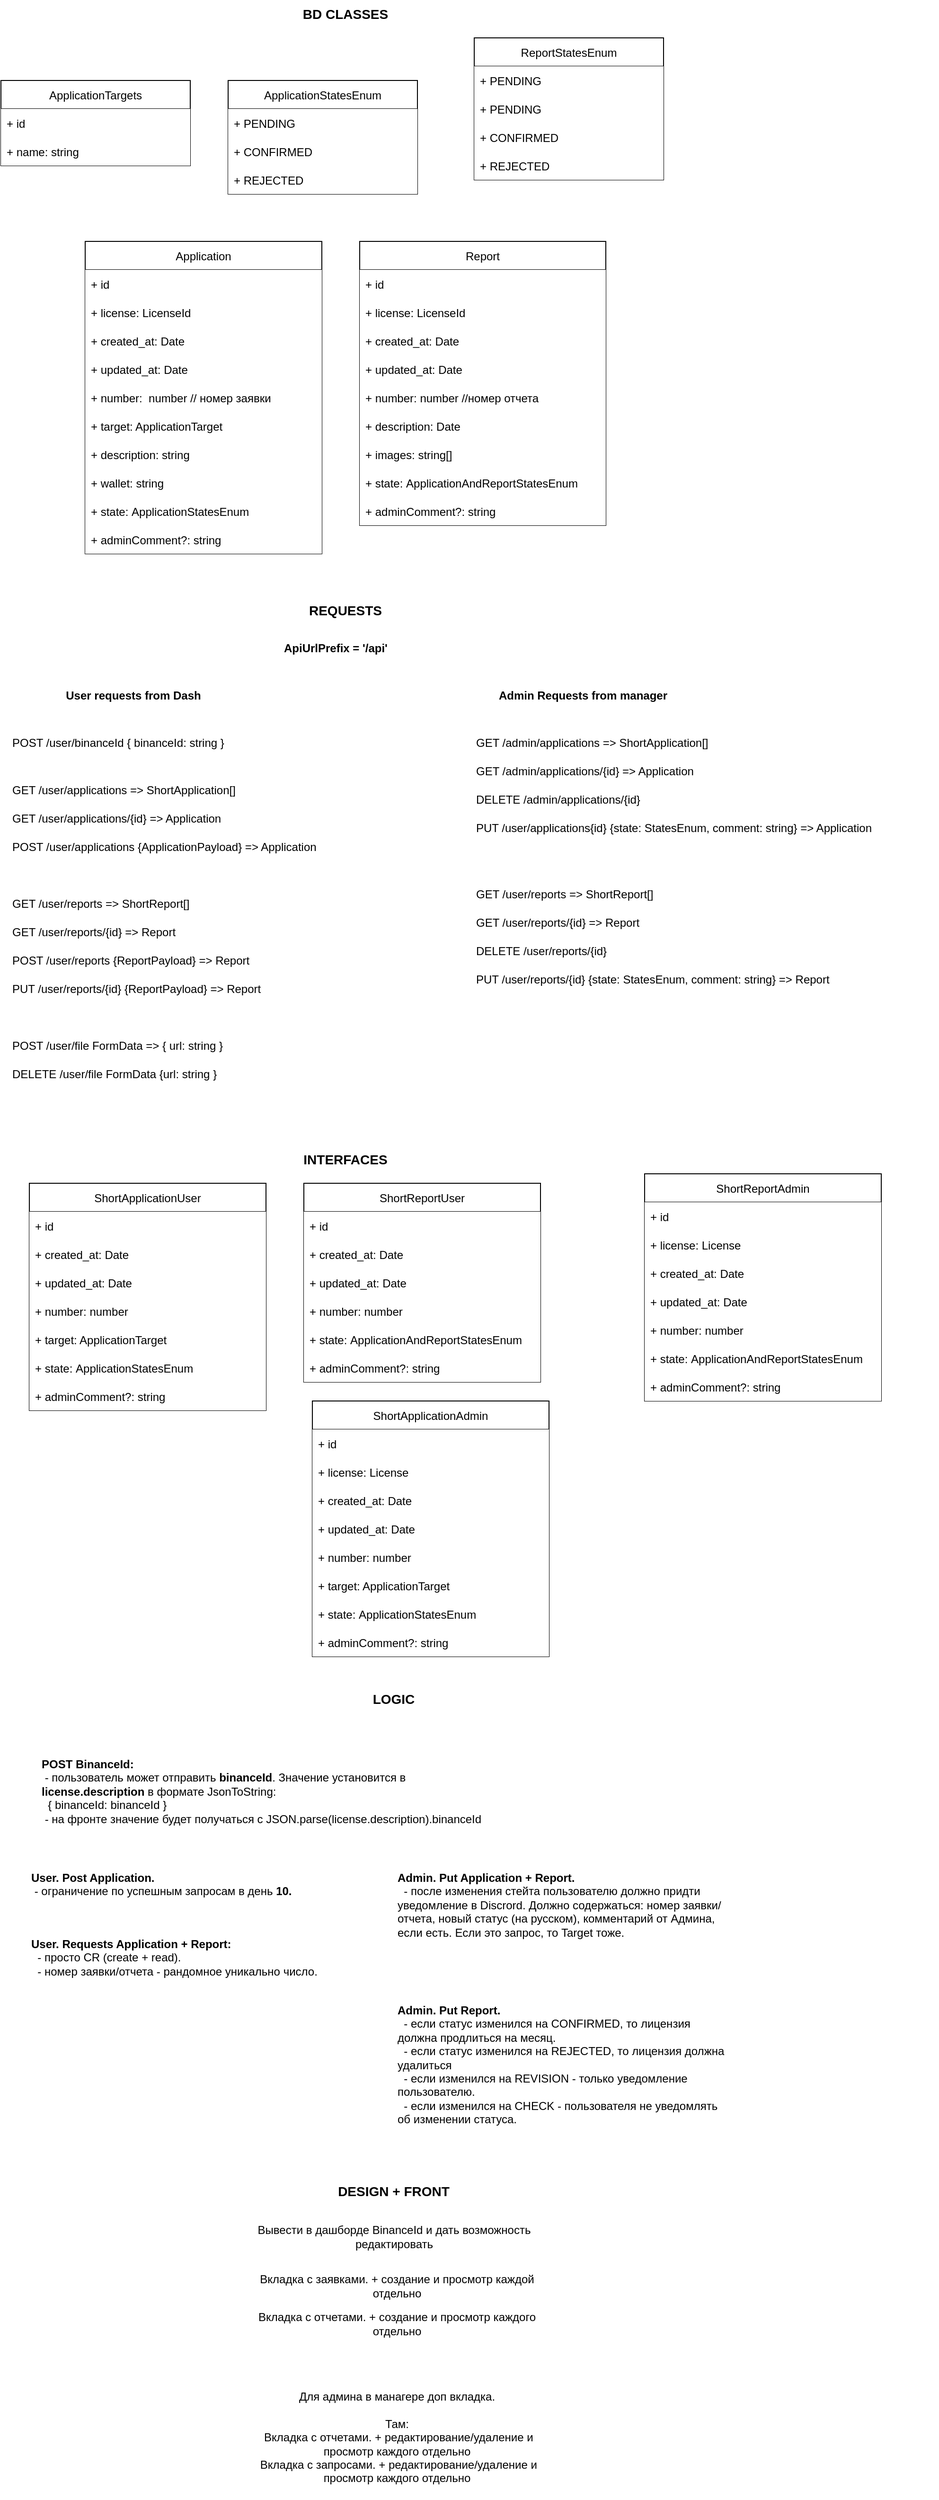 <mxfile version="21.6.9" type="device">
  <diagram name="Страница — 1" id="gZoW1q4wPC_Zm2y75siH">
    <mxGraphModel dx="2100" dy="1084" grid="1" gridSize="10" guides="1" tooltips="1" connect="1" arrows="1" fold="1" page="1" pageScale="1" pageWidth="827" pageHeight="1169" math="0" shadow="0">
      <root>
        <mxCell id="0" />
        <mxCell id="1" parent="0" />
        <mxCell id="9S-NBadtomxUDHc-x5ar-1" value="Application" style="swimlane;fontStyle=0;childLayout=stackLayout;horizontal=1;startSize=30;horizontalStack=0;resizeParent=1;resizeParentMax=0;resizeLast=0;collapsible=1;marginBottom=0;" parent="1" vertex="1">
          <mxGeometry x="139" y="285" width="250" height="330" as="geometry">
            <mxRectangle x="590" y="750" width="70" height="30" as="alternateBounds" />
          </mxGeometry>
        </mxCell>
        <mxCell id="9RPVtVGObRyJ0dVKUxy2-21" value="+ id" style="text;align=left;verticalAlign=middle;spacingLeft=4;spacingRight=4;overflow=hidden;points=[[0,0.5],[1,0.5]];portConstraint=eastwest;rotatable=0;fillColor=default;" parent="9S-NBadtomxUDHc-x5ar-1" vertex="1">
          <mxGeometry y="30" width="250" height="30" as="geometry" />
        </mxCell>
        <mxCell id="9RPVtVGObRyJ0dVKUxy2-13" value="+ license: LicenseId" style="text;align=left;verticalAlign=middle;spacingLeft=4;spacingRight=4;overflow=hidden;points=[[0,0.5],[1,0.5]];portConstraint=eastwest;rotatable=0;fillColor=default;" parent="9S-NBadtomxUDHc-x5ar-1" vertex="1">
          <mxGeometry y="60" width="250" height="30" as="geometry" />
        </mxCell>
        <mxCell id="9RPVtVGObRyJ0dVKUxy2-14" value="+ created_at: Date" style="text;align=left;verticalAlign=middle;spacingLeft=4;spacingRight=4;overflow=hidden;points=[[0,0.5],[1,0.5]];portConstraint=eastwest;rotatable=0;fillColor=default;" parent="9S-NBadtomxUDHc-x5ar-1" vertex="1">
          <mxGeometry y="90" width="250" height="30" as="geometry" />
        </mxCell>
        <mxCell id="9S-NBadtomxUDHc-x5ar-2" value="+ updated_at: Date" style="text;align=left;verticalAlign=middle;spacingLeft=4;spacingRight=4;overflow=hidden;points=[[0,0.5],[1,0.5]];portConstraint=eastwest;rotatable=0;fillColor=default;" parent="9S-NBadtomxUDHc-x5ar-1" vertex="1">
          <mxGeometry y="120" width="250" height="30" as="geometry" />
        </mxCell>
        <mxCell id="9RPVtVGObRyJ0dVKUxy2-87" value="+ number:  number // номер заявки" style="text;strokeColor=none;fillColor=default;align=left;verticalAlign=middle;spacingLeft=4;spacingRight=4;overflow=hidden;points=[[0,0.5],[1,0.5]];portConstraint=eastwest;rotatable=0;" parent="9S-NBadtomxUDHc-x5ar-1" vertex="1">
          <mxGeometry y="150" width="250" height="30" as="geometry" />
        </mxCell>
        <mxCell id="9S-NBadtomxUDHc-x5ar-3" value="+ target: ApplicationTarget" style="text;strokeColor=none;fillColor=default;align=left;verticalAlign=middle;spacingLeft=4;spacingRight=4;overflow=hidden;points=[[0,0.5],[1,0.5]];portConstraint=eastwest;rotatable=0;" parent="9S-NBadtomxUDHc-x5ar-1" vertex="1">
          <mxGeometry y="180" width="250" height="30" as="geometry" />
        </mxCell>
        <mxCell id="9RPVtVGObRyJ0dVKUxy2-15" value="+ description: string" style="text;strokeColor=none;fillColor=default;align=left;verticalAlign=middle;spacingLeft=4;spacingRight=4;overflow=hidden;points=[[0,0.5],[1,0.5]];portConstraint=eastwest;rotatable=0;" parent="9S-NBadtomxUDHc-x5ar-1" vertex="1">
          <mxGeometry y="210" width="250" height="30" as="geometry" />
        </mxCell>
        <mxCell id="9RPVtVGObRyJ0dVKUxy2-5" value="+ wallet: string" style="text;strokeColor=none;fillColor=default;align=left;verticalAlign=middle;spacingLeft=4;spacingRight=4;overflow=hidden;points=[[0,0.5],[1,0.5]];portConstraint=eastwest;rotatable=0;" parent="9S-NBadtomxUDHc-x5ar-1" vertex="1">
          <mxGeometry y="240" width="250" height="30" as="geometry" />
        </mxCell>
        <mxCell id="9RPVtVGObRyJ0dVKUxy2-6" value="+ state: ApplicationStatesEnum" style="text;strokeColor=none;fillColor=default;align=left;verticalAlign=middle;spacingLeft=4;spacingRight=4;overflow=hidden;points=[[0,0.5],[1,0.5]];portConstraint=eastwest;rotatable=0;" parent="9S-NBadtomxUDHc-x5ar-1" vertex="1">
          <mxGeometry y="270" width="250" height="30" as="geometry" />
        </mxCell>
        <mxCell id="9RPVtVGObRyJ0dVKUxy2-11" value="+ adminComment?: string" style="text;strokeColor=none;fillColor=default;align=left;verticalAlign=middle;spacingLeft=4;spacingRight=4;overflow=hidden;points=[[0,0.5],[1,0.5]];portConstraint=eastwest;rotatable=0;" parent="9S-NBadtomxUDHc-x5ar-1" vertex="1">
          <mxGeometry y="300" width="250" height="30" as="geometry" />
        </mxCell>
        <mxCell id="9S-NBadtomxUDHc-x5ar-4" value="Report" style="swimlane;fontStyle=0;childLayout=stackLayout;horizontal=1;startSize=30;horizontalStack=0;resizeParent=1;resizeParentMax=0;resizeLast=0;collapsible=1;marginBottom=0;" parent="1" vertex="1">
          <mxGeometry x="429" y="285" width="260" height="300" as="geometry">
            <mxRectangle x="590" y="750" width="70" height="30" as="alternateBounds" />
          </mxGeometry>
        </mxCell>
        <mxCell id="9S-NBadtomxUDHc-x5ar-5" value="+ id" style="text;align=left;verticalAlign=middle;spacingLeft=4;spacingRight=4;overflow=hidden;points=[[0,0.5],[1,0.5]];portConstraint=eastwest;rotatable=0;fillColor=default;" parent="9S-NBadtomxUDHc-x5ar-4" vertex="1">
          <mxGeometry y="30" width="260" height="30" as="geometry" />
        </mxCell>
        <mxCell id="9RPVtVGObRyJ0dVKUxy2-20" value="+ license: LicenseId" style="text;align=left;verticalAlign=middle;spacingLeft=4;spacingRight=4;overflow=hidden;points=[[0,0.5],[1,0.5]];portConstraint=eastwest;rotatable=0;fillColor=default;" parent="9S-NBadtomxUDHc-x5ar-4" vertex="1">
          <mxGeometry y="60" width="260" height="30" as="geometry" />
        </mxCell>
        <mxCell id="9S-NBadtomxUDHc-x5ar-6" value="+ created_at: Date" style="text;strokeColor=none;fillColor=default;align=left;verticalAlign=middle;spacingLeft=4;spacingRight=4;overflow=hidden;points=[[0,0.5],[1,0.5]];portConstraint=eastwest;rotatable=0;" parent="9S-NBadtomxUDHc-x5ar-4" vertex="1">
          <mxGeometry y="90" width="260" height="30" as="geometry" />
        </mxCell>
        <mxCell id="9RPVtVGObRyJ0dVKUxy2-16" value="+ updated_at: Date" style="text;strokeColor=none;fillColor=default;align=left;verticalAlign=middle;spacingLeft=4;spacingRight=4;overflow=hidden;points=[[0,0.5],[1,0.5]];portConstraint=eastwest;rotatable=0;" parent="9S-NBadtomxUDHc-x5ar-4" vertex="1">
          <mxGeometry y="120" width="260" height="30" as="geometry" />
        </mxCell>
        <mxCell id="9RPVtVGObRyJ0dVKUxy2-88" value="+ number: number //номер отчета" style="text;strokeColor=none;fillColor=default;align=left;verticalAlign=middle;spacingLeft=4;spacingRight=4;overflow=hidden;points=[[0,0.5],[1,0.5]];portConstraint=eastwest;rotatable=0;" parent="9S-NBadtomxUDHc-x5ar-4" vertex="1">
          <mxGeometry y="150" width="260" height="30" as="geometry" />
        </mxCell>
        <mxCell id="9RPVtVGObRyJ0dVKUxy2-17" value="+ description: Date" style="text;strokeColor=none;fillColor=default;align=left;verticalAlign=middle;spacingLeft=4;spacingRight=4;overflow=hidden;points=[[0,0.5],[1,0.5]];portConstraint=eastwest;rotatable=0;" parent="9S-NBadtomxUDHc-x5ar-4" vertex="1">
          <mxGeometry y="180" width="260" height="30" as="geometry" />
        </mxCell>
        <mxCell id="9RPVtVGObRyJ0dVKUxy2-18" value="+ images: string[]" style="text;strokeColor=none;fillColor=default;align=left;verticalAlign=middle;spacingLeft=4;spacingRight=4;overflow=hidden;points=[[0,0.5],[1,0.5]];portConstraint=eastwest;rotatable=0;" parent="9S-NBadtomxUDHc-x5ar-4" vertex="1">
          <mxGeometry y="210" width="260" height="30" as="geometry" />
        </mxCell>
        <mxCell id="9RPVtVGObRyJ0dVKUxy2-19" value="+ state: ApplicationAndReportStatesEnum" style="text;strokeColor=none;fillColor=default;align=left;verticalAlign=middle;spacingLeft=4;spacingRight=4;overflow=hidden;points=[[0,0.5],[1,0.5]];portConstraint=eastwest;rotatable=0;" parent="9S-NBadtomxUDHc-x5ar-4" vertex="1">
          <mxGeometry y="240" width="260" height="30" as="geometry" />
        </mxCell>
        <mxCell id="9RPVtVGObRyJ0dVKUxy2-23" value="+ adminComment?: string" style="text;strokeColor=none;fillColor=default;align=left;verticalAlign=middle;spacingLeft=4;spacingRight=4;overflow=hidden;points=[[0,0.5],[1,0.5]];portConstraint=eastwest;rotatable=0;" parent="9S-NBadtomxUDHc-x5ar-4" vertex="1">
          <mxGeometry y="270" width="260" height="30" as="geometry" />
        </mxCell>
        <mxCell id="9RPVtVGObRyJ0dVKUxy2-1" value="BD CLASSES" style="text;html=1;strokeColor=none;fillColor=none;align=center;verticalAlign=middle;whiteSpace=wrap;rounded=0;fontStyle=1;fontSize=14;" parent="1" vertex="1">
          <mxGeometry x="361" y="30" width="106" height="30" as="geometry" />
        </mxCell>
        <mxCell id="9RPVtVGObRyJ0dVKUxy2-2" value="ApplicationTargets" style="swimlane;fontStyle=0;childLayout=stackLayout;horizontal=1;startSize=30;horizontalStack=0;resizeParent=1;resizeParentMax=0;resizeLast=0;collapsible=1;marginBottom=0;" parent="1" vertex="1">
          <mxGeometry x="50" y="115" width="200" height="90" as="geometry">
            <mxRectangle x="590" y="750" width="70" height="30" as="alternateBounds" />
          </mxGeometry>
        </mxCell>
        <mxCell id="9RPVtVGObRyJ0dVKUxy2-22" value="+ id" style="text;align=left;verticalAlign=middle;spacingLeft=4;spacingRight=4;overflow=hidden;points=[[0,0.5],[1,0.5]];portConstraint=eastwest;rotatable=0;fillColor=default;" parent="9RPVtVGObRyJ0dVKUxy2-2" vertex="1">
          <mxGeometry y="30" width="200" height="30" as="geometry" />
        </mxCell>
        <mxCell id="9RPVtVGObRyJ0dVKUxy2-3" value="+ name: string" style="text;align=left;verticalAlign=middle;spacingLeft=4;spacingRight=4;overflow=hidden;points=[[0,0.5],[1,0.5]];portConstraint=eastwest;rotatable=0;fillColor=default;" parent="9RPVtVGObRyJ0dVKUxy2-2" vertex="1">
          <mxGeometry y="60" width="200" height="30" as="geometry" />
        </mxCell>
        <mxCell id="9RPVtVGObRyJ0dVKUxy2-7" value="ApplicationStatesEnum" style="swimlane;fontStyle=0;childLayout=stackLayout;horizontal=1;startSize=30;horizontalStack=0;resizeParent=1;resizeParentMax=0;resizeLast=0;collapsible=1;marginBottom=0;" parent="1" vertex="1">
          <mxGeometry x="290" y="115" width="200" height="120" as="geometry">
            <mxRectangle x="590" y="750" width="70" height="30" as="alternateBounds" />
          </mxGeometry>
        </mxCell>
        <mxCell id="9RPVtVGObRyJ0dVKUxy2-8" value="+ PENDING" style="text;align=left;verticalAlign=middle;spacingLeft=4;spacingRight=4;overflow=hidden;points=[[0,0.5],[1,0.5]];portConstraint=eastwest;rotatable=0;fillColor=default;" parent="9RPVtVGObRyJ0dVKUxy2-7" vertex="1">
          <mxGeometry y="30" width="200" height="30" as="geometry" />
        </mxCell>
        <mxCell id="9RPVtVGObRyJ0dVKUxy2-9" value="+ CONFIRMED" style="text;align=left;verticalAlign=middle;spacingLeft=4;spacingRight=4;overflow=hidden;points=[[0,0.5],[1,0.5]];portConstraint=eastwest;rotatable=0;fillColor=default;" parent="9RPVtVGObRyJ0dVKUxy2-7" vertex="1">
          <mxGeometry y="60" width="200" height="30" as="geometry" />
        </mxCell>
        <mxCell id="9RPVtVGObRyJ0dVKUxy2-10" value="+ REJECTED" style="text;align=left;verticalAlign=middle;spacingLeft=4;spacingRight=4;overflow=hidden;points=[[0,0.5],[1,0.5]];portConstraint=eastwest;rotatable=0;fillColor=default;" parent="9RPVtVGObRyJ0dVKUxy2-7" vertex="1">
          <mxGeometry y="90" width="200" height="30" as="geometry" />
        </mxCell>
        <mxCell id="9RPVtVGObRyJ0dVKUxy2-24" value="REQUESTS" style="text;html=1;strokeColor=none;fillColor=none;align=center;verticalAlign=middle;whiteSpace=wrap;rounded=0;fontStyle=1;fontSize=14;" parent="1" vertex="1">
          <mxGeometry x="361" y="660" width="106" height="30" as="geometry" />
        </mxCell>
        <mxCell id="9RPVtVGObRyJ0dVKUxy2-25" value="User requests from Dash" style="text;html=1;strokeColor=none;fillColor=none;align=center;verticalAlign=middle;whiteSpace=wrap;rounded=0;fontStyle=1" parent="1" vertex="1">
          <mxGeometry x="100" y="750" width="180" height="30" as="geometry" />
        </mxCell>
        <mxCell id="9RPVtVGObRyJ0dVKUxy2-26" value="Admin Requests from manager" style="text;html=1;strokeColor=none;fillColor=none;align=center;verticalAlign=middle;whiteSpace=wrap;rounded=0;fontStyle=1" parent="1" vertex="1">
          <mxGeometry x="570" y="750" width="190" height="30" as="geometry" />
        </mxCell>
        <mxCell id="9RPVtVGObRyJ0dVKUxy2-27" value="POST /user/binanceId { binanceId: string }" style="text;html=1;strokeColor=none;fillColor=none;align=left;verticalAlign=middle;whiteSpace=wrap;rounded=0;" parent="1" vertex="1">
          <mxGeometry x="60" y="800" width="290" height="30" as="geometry" />
        </mxCell>
        <mxCell id="9RPVtVGObRyJ0dVKUxy2-28" value="&lt;b&gt;ApiUrlPrefix = &#39;/api&#39;&lt;/b&gt;" style="text;html=1;strokeColor=none;fillColor=none;align=left;verticalAlign=middle;whiteSpace=wrap;rounded=0;" parent="1" vertex="1">
          <mxGeometry x="347" y="700" width="120" height="30" as="geometry" />
        </mxCell>
        <mxCell id="9RPVtVGObRyJ0dVKUxy2-30" value="GET /user/applications =&amp;gt; ShortApplication[]" style="text;html=1;strokeColor=none;fillColor=none;align=left;verticalAlign=middle;whiteSpace=wrap;rounded=0;" parent="1" vertex="1">
          <mxGeometry x="60" y="850" width="290" height="30" as="geometry" />
        </mxCell>
        <mxCell id="9RPVtVGObRyJ0dVKUxy2-31" value="GET /user/applications/{id} =&amp;gt; Application" style="text;html=1;strokeColor=none;fillColor=none;align=left;verticalAlign=middle;whiteSpace=wrap;rounded=0;" parent="1" vertex="1">
          <mxGeometry x="60" y="880" width="290" height="30" as="geometry" />
        </mxCell>
        <mxCell id="9RPVtVGObRyJ0dVKUxy2-32" value="POST /user/applications {ApplicationPayload} =&amp;gt; Application" style="text;html=1;strokeColor=none;fillColor=none;align=left;verticalAlign=middle;whiteSpace=wrap;rounded=0;" parent="1" vertex="1">
          <mxGeometry x="60" y="910" width="350" height="30" as="geometry" />
        </mxCell>
        <mxCell id="9RPVtVGObRyJ0dVKUxy2-34" value="GET /user/reports =&amp;gt; ShortReport[]" style="text;html=1;strokeColor=none;fillColor=none;align=left;verticalAlign=middle;whiteSpace=wrap;rounded=0;" parent="1" vertex="1">
          <mxGeometry x="60" y="970" width="290" height="30" as="geometry" />
        </mxCell>
        <mxCell id="9RPVtVGObRyJ0dVKUxy2-35" value="GET /user/reports/{id} =&amp;gt; Report" style="text;html=1;strokeColor=none;fillColor=none;align=left;verticalAlign=middle;whiteSpace=wrap;rounded=0;" parent="1" vertex="1">
          <mxGeometry x="60" y="1000" width="290" height="30" as="geometry" />
        </mxCell>
        <mxCell id="9RPVtVGObRyJ0dVKUxy2-36" value="POST /user/reports {ReportPayload} =&amp;gt; Report" style="text;html=1;strokeColor=none;fillColor=none;align=left;verticalAlign=middle;whiteSpace=wrap;rounded=0;" parent="1" vertex="1">
          <mxGeometry x="60" y="1030" width="290" height="30" as="geometry" />
        </mxCell>
        <mxCell id="9RPVtVGObRyJ0dVKUxy2-38" value="GET /admin/applications =&amp;gt; ShortApplication[]" style="text;html=1;strokeColor=none;fillColor=none;align=left;verticalAlign=middle;whiteSpace=wrap;rounded=0;" parent="1" vertex="1">
          <mxGeometry x="550" y="800" width="290" height="30" as="geometry" />
        </mxCell>
        <mxCell id="9RPVtVGObRyJ0dVKUxy2-39" value="GET /admin/applications/{id} =&amp;gt; Application" style="text;html=1;strokeColor=none;fillColor=none;align=left;verticalAlign=middle;whiteSpace=wrap;rounded=0;" parent="1" vertex="1">
          <mxGeometry x="550" y="830" width="290" height="30" as="geometry" />
        </mxCell>
        <mxCell id="9RPVtVGObRyJ0dVKUxy2-40" value="PUT /user/applications{id} {state: StatesEnum, comment: string} =&amp;gt; Application" style="text;html=1;strokeColor=none;fillColor=none;align=left;verticalAlign=middle;whiteSpace=wrap;rounded=0;" parent="1" vertex="1">
          <mxGeometry x="550" y="890" width="490" height="30" as="geometry" />
        </mxCell>
        <mxCell id="9RPVtVGObRyJ0dVKUxy2-41" value="GET /user/reports =&amp;gt; ShortReport[]" style="text;html=1;strokeColor=none;fillColor=none;align=left;verticalAlign=middle;whiteSpace=wrap;rounded=0;" parent="1" vertex="1">
          <mxGeometry x="550" y="960" width="290" height="30" as="geometry" />
        </mxCell>
        <mxCell id="9RPVtVGObRyJ0dVKUxy2-42" value="GET /user/reports/{id} =&amp;gt; Report" style="text;html=1;strokeColor=none;fillColor=none;align=left;verticalAlign=middle;whiteSpace=wrap;rounded=0;" parent="1" vertex="1">
          <mxGeometry x="550" y="990" width="290" height="30" as="geometry" />
        </mxCell>
        <mxCell id="9RPVtVGObRyJ0dVKUxy2-43" value="PUT /user/reports/{id} {state: StatesEnum, comment: string} =&amp;gt; Report" style="text;html=1;strokeColor=none;fillColor=none;align=left;verticalAlign=middle;whiteSpace=wrap;rounded=0;" parent="1" vertex="1">
          <mxGeometry x="550" y="1050" width="420" height="30" as="geometry" />
        </mxCell>
        <mxCell id="9RPVtVGObRyJ0dVKUxy2-44" value="LOGIC" style="text;html=1;strokeColor=none;fillColor=none;align=center;verticalAlign=middle;whiteSpace=wrap;rounded=0;fontStyle=1;fontSize=14;" parent="1" vertex="1">
          <mxGeometry x="412" y="1810" width="106" height="30" as="geometry" />
        </mxCell>
        <mxCell id="9RPVtVGObRyJ0dVKUxy2-45" value="&lt;b&gt;POST BinanceId:&lt;br&gt;&amp;nbsp;&lt;/b&gt;- пользователь может отправить &lt;b&gt;binanceId&lt;/b&gt;. Значение установится в &lt;b&gt;license.description &lt;/b&gt;в формате JsonToString:&amp;nbsp;&lt;br&gt;&amp;nbsp; { binanceId: binanceId }&lt;br&gt;&amp;nbsp;- на фронте значение будет получаться с JSON.parse(license.description).binanceId" style="text;html=1;strokeColor=none;fillColor=none;align=left;verticalAlign=top;whiteSpace=wrap;rounded=0;" parent="1" vertex="1">
          <mxGeometry x="91" y="1880" width="470" height="90" as="geometry" />
        </mxCell>
        <mxCell id="9RPVtVGObRyJ0dVKUxy2-46" value="&lt;b&gt;User. Post Application.&lt;br&gt;&amp;nbsp;&lt;/b&gt;- ограничение по успешным запросам в день &lt;b&gt;10.&lt;/b&gt;" style="text;html=1;strokeColor=none;fillColor=none;align=left;verticalAlign=top;whiteSpace=wrap;rounded=0;" parent="1" vertex="1">
          <mxGeometry x="80" y="2000" width="360" height="40" as="geometry" />
        </mxCell>
        <mxCell id="9RPVtVGObRyJ0dVKUxy2-47" value="INTERFACES" style="text;html=1;strokeColor=none;fillColor=none;align=center;verticalAlign=middle;whiteSpace=wrap;rounded=0;fontStyle=1;fontSize=14;" parent="1" vertex="1">
          <mxGeometry x="361" y="1240" width="106" height="30" as="geometry" />
        </mxCell>
        <mxCell id="9RPVtVGObRyJ0dVKUxy2-48" value="ShortApplicationUser" style="swimlane;fontStyle=0;childLayout=stackLayout;horizontal=1;startSize=30;horizontalStack=0;resizeParent=1;resizeParentMax=0;resizeLast=0;collapsible=1;marginBottom=0;" parent="1" vertex="1">
          <mxGeometry x="80" y="1280" width="250" height="240" as="geometry">
            <mxRectangle x="590" y="750" width="70" height="30" as="alternateBounds" />
          </mxGeometry>
        </mxCell>
        <mxCell id="9RPVtVGObRyJ0dVKUxy2-49" value="+ id" style="text;align=left;verticalAlign=middle;spacingLeft=4;spacingRight=4;overflow=hidden;points=[[0,0.5],[1,0.5]];portConstraint=eastwest;rotatable=0;fillColor=default;" parent="9RPVtVGObRyJ0dVKUxy2-48" vertex="1">
          <mxGeometry y="30" width="250" height="30" as="geometry" />
        </mxCell>
        <mxCell id="9RPVtVGObRyJ0dVKUxy2-51" value="+ created_at: Date" style="text;align=left;verticalAlign=middle;spacingLeft=4;spacingRight=4;overflow=hidden;points=[[0,0.5],[1,0.5]];portConstraint=eastwest;rotatable=0;fillColor=default;" parent="9RPVtVGObRyJ0dVKUxy2-48" vertex="1">
          <mxGeometry y="60" width="250" height="30" as="geometry" />
        </mxCell>
        <mxCell id="9RPVtVGObRyJ0dVKUxy2-52" value="+ updated_at: Date" style="text;align=left;verticalAlign=middle;spacingLeft=4;spacingRight=4;overflow=hidden;points=[[0,0.5],[1,0.5]];portConstraint=eastwest;rotatable=0;fillColor=default;" parent="9RPVtVGObRyJ0dVKUxy2-48" vertex="1">
          <mxGeometry y="90" width="250" height="30" as="geometry" />
        </mxCell>
        <mxCell id="9RPVtVGObRyJ0dVKUxy2-89" value="+ number: number" style="text;strokeColor=none;fillColor=default;align=left;verticalAlign=middle;spacingLeft=4;spacingRight=4;overflow=hidden;points=[[0,0.5],[1,0.5]];portConstraint=eastwest;rotatable=0;" parent="9RPVtVGObRyJ0dVKUxy2-48" vertex="1">
          <mxGeometry y="120" width="250" height="30" as="geometry" />
        </mxCell>
        <mxCell id="9RPVtVGObRyJ0dVKUxy2-53" value="+ target: ApplicationTarget" style="text;strokeColor=none;fillColor=default;align=left;verticalAlign=middle;spacingLeft=4;spacingRight=4;overflow=hidden;points=[[0,0.5],[1,0.5]];portConstraint=eastwest;rotatable=0;" parent="9RPVtVGObRyJ0dVKUxy2-48" vertex="1">
          <mxGeometry y="150" width="250" height="30" as="geometry" />
        </mxCell>
        <mxCell id="9RPVtVGObRyJ0dVKUxy2-56" value="+ state: ApplicationStatesEnum" style="text;strokeColor=none;fillColor=default;align=left;verticalAlign=middle;spacingLeft=4;spacingRight=4;overflow=hidden;points=[[0,0.5],[1,0.5]];portConstraint=eastwest;rotatable=0;" parent="9RPVtVGObRyJ0dVKUxy2-48" vertex="1">
          <mxGeometry y="180" width="250" height="30" as="geometry" />
        </mxCell>
        <mxCell id="9RPVtVGObRyJ0dVKUxy2-57" value="+ adminComment?: string" style="text;strokeColor=none;fillColor=default;align=left;verticalAlign=middle;spacingLeft=4;spacingRight=4;overflow=hidden;points=[[0,0.5],[1,0.5]];portConstraint=eastwest;rotatable=0;" parent="9RPVtVGObRyJ0dVKUxy2-48" vertex="1">
          <mxGeometry y="210" width="250" height="30" as="geometry" />
        </mxCell>
        <mxCell id="9RPVtVGObRyJ0dVKUxy2-58" value="ShortReportUser" style="swimlane;fontStyle=0;childLayout=stackLayout;horizontal=1;startSize=30;horizontalStack=0;resizeParent=1;resizeParentMax=0;resizeLast=0;collapsible=1;marginBottom=0;" parent="1" vertex="1">
          <mxGeometry x="370" y="1280" width="250" height="210" as="geometry">
            <mxRectangle x="590" y="750" width="70" height="30" as="alternateBounds" />
          </mxGeometry>
        </mxCell>
        <mxCell id="9RPVtVGObRyJ0dVKUxy2-59" value="+ id" style="text;align=left;verticalAlign=middle;spacingLeft=4;spacingRight=4;overflow=hidden;points=[[0,0.5],[1,0.5]];portConstraint=eastwest;rotatable=0;fillColor=default;" parent="9RPVtVGObRyJ0dVKUxy2-58" vertex="1">
          <mxGeometry y="30" width="250" height="30" as="geometry" />
        </mxCell>
        <mxCell id="9RPVtVGObRyJ0dVKUxy2-60" value="+ created_at: Date" style="text;align=left;verticalAlign=middle;spacingLeft=4;spacingRight=4;overflow=hidden;points=[[0,0.5],[1,0.5]];portConstraint=eastwest;rotatable=0;fillColor=default;" parent="9RPVtVGObRyJ0dVKUxy2-58" vertex="1">
          <mxGeometry y="60" width="250" height="30" as="geometry" />
        </mxCell>
        <mxCell id="9RPVtVGObRyJ0dVKUxy2-61" value="+ updated_at: Date" style="text;align=left;verticalAlign=middle;spacingLeft=4;spacingRight=4;overflow=hidden;points=[[0,0.5],[1,0.5]];portConstraint=eastwest;rotatable=0;fillColor=default;" parent="9RPVtVGObRyJ0dVKUxy2-58" vertex="1">
          <mxGeometry y="90" width="250" height="30" as="geometry" />
        </mxCell>
        <mxCell id="9RPVtVGObRyJ0dVKUxy2-92" value="+ number: number" style="text;strokeColor=none;fillColor=default;align=left;verticalAlign=middle;spacingLeft=4;spacingRight=4;overflow=hidden;points=[[0,0.5],[1,0.5]];portConstraint=eastwest;rotatable=0;" parent="9RPVtVGObRyJ0dVKUxy2-58" vertex="1">
          <mxGeometry y="120" width="250" height="30" as="geometry" />
        </mxCell>
        <mxCell id="9RPVtVGObRyJ0dVKUxy2-64" value="+ state: ApplicationAndReportStatesEnum" style="text;strokeColor=none;fillColor=default;align=left;verticalAlign=middle;spacingLeft=4;spacingRight=4;overflow=hidden;points=[[0,0.5],[1,0.5]];portConstraint=eastwest;rotatable=0;" parent="9RPVtVGObRyJ0dVKUxy2-58" vertex="1">
          <mxGeometry y="150" width="250" height="30" as="geometry" />
        </mxCell>
        <mxCell id="9RPVtVGObRyJ0dVKUxy2-65" value="+ adminComment?: string" style="text;strokeColor=none;fillColor=default;align=left;verticalAlign=middle;spacingLeft=4;spacingRight=4;overflow=hidden;points=[[0,0.5],[1,0.5]];portConstraint=eastwest;rotatable=0;" parent="9RPVtVGObRyJ0dVKUxy2-58" vertex="1">
          <mxGeometry y="180" width="250" height="30" as="geometry" />
        </mxCell>
        <mxCell id="9RPVtVGObRyJ0dVKUxy2-66" value="ShortReportAdmin" style="swimlane;fontStyle=0;childLayout=stackLayout;horizontal=1;startSize=30;horizontalStack=0;resizeParent=1;resizeParentMax=0;resizeLast=0;collapsible=1;marginBottom=0;" parent="1" vertex="1">
          <mxGeometry x="730" y="1270" width="250" height="240" as="geometry">
            <mxRectangle x="590" y="750" width="70" height="30" as="alternateBounds" />
          </mxGeometry>
        </mxCell>
        <mxCell id="9RPVtVGObRyJ0dVKUxy2-67" value="+ id" style="text;align=left;verticalAlign=middle;spacingLeft=4;spacingRight=4;overflow=hidden;points=[[0,0.5],[1,0.5]];portConstraint=eastwest;rotatable=0;fillColor=default;" parent="9RPVtVGObRyJ0dVKUxy2-66" vertex="1">
          <mxGeometry y="30" width="250" height="30" as="geometry" />
        </mxCell>
        <mxCell id="9RPVtVGObRyJ0dVKUxy2-72" value="+ license: License" style="text;align=left;verticalAlign=middle;spacingLeft=4;spacingRight=4;overflow=hidden;points=[[0,0.5],[1,0.5]];portConstraint=eastwest;rotatable=0;fillColor=default;" parent="9RPVtVGObRyJ0dVKUxy2-66" vertex="1">
          <mxGeometry y="60" width="250" height="30" as="geometry" />
        </mxCell>
        <mxCell id="9RPVtVGObRyJ0dVKUxy2-68" value="+ created_at: Date" style="text;align=left;verticalAlign=middle;spacingLeft=4;spacingRight=4;overflow=hidden;points=[[0,0.5],[1,0.5]];portConstraint=eastwest;rotatable=0;fillColor=default;" parent="9RPVtVGObRyJ0dVKUxy2-66" vertex="1">
          <mxGeometry y="90" width="250" height="30" as="geometry" />
        </mxCell>
        <mxCell id="9RPVtVGObRyJ0dVKUxy2-69" value="+ updated_at: Date" style="text;align=left;verticalAlign=middle;spacingLeft=4;spacingRight=4;overflow=hidden;points=[[0,0.5],[1,0.5]];portConstraint=eastwest;rotatable=0;fillColor=default;" parent="9RPVtVGObRyJ0dVKUxy2-66" vertex="1">
          <mxGeometry y="120" width="250" height="30" as="geometry" />
        </mxCell>
        <mxCell id="9RPVtVGObRyJ0dVKUxy2-70" value="+ number: number" style="text;strokeColor=none;fillColor=default;align=left;verticalAlign=middle;spacingLeft=4;spacingRight=4;overflow=hidden;points=[[0,0.5],[1,0.5]];portConstraint=eastwest;rotatable=0;" parent="9RPVtVGObRyJ0dVKUxy2-66" vertex="1">
          <mxGeometry y="150" width="250" height="30" as="geometry" />
        </mxCell>
        <mxCell id="9RPVtVGObRyJ0dVKUxy2-90" value="+ state: ApplicationAndReportStatesEnum" style="text;strokeColor=none;fillColor=default;align=left;verticalAlign=middle;spacingLeft=4;spacingRight=4;overflow=hidden;points=[[0,0.5],[1,0.5]];portConstraint=eastwest;rotatable=0;" parent="9RPVtVGObRyJ0dVKUxy2-66" vertex="1">
          <mxGeometry y="180" width="250" height="30" as="geometry" />
        </mxCell>
        <mxCell id="9RPVtVGObRyJ0dVKUxy2-71" value="+ adminComment?: string" style="text;strokeColor=none;fillColor=default;align=left;verticalAlign=middle;spacingLeft=4;spacingRight=4;overflow=hidden;points=[[0,0.5],[1,0.5]];portConstraint=eastwest;rotatable=0;" parent="9RPVtVGObRyJ0dVKUxy2-66" vertex="1">
          <mxGeometry y="210" width="250" height="30" as="geometry" />
        </mxCell>
        <mxCell id="9RPVtVGObRyJ0dVKUxy2-73" value="ShortApplicationAdmin" style="swimlane;fontStyle=0;childLayout=stackLayout;horizontal=1;startSize=30;horizontalStack=0;resizeParent=1;resizeParentMax=0;resizeLast=0;collapsible=1;marginBottom=0;" parent="1" vertex="1">
          <mxGeometry x="379" y="1510" width="250" height="270" as="geometry">
            <mxRectangle x="590" y="750" width="70" height="30" as="alternateBounds" />
          </mxGeometry>
        </mxCell>
        <mxCell id="9RPVtVGObRyJ0dVKUxy2-74" value="+ id" style="text;align=left;verticalAlign=middle;spacingLeft=4;spacingRight=4;overflow=hidden;points=[[0,0.5],[1,0.5]];portConstraint=eastwest;rotatable=0;fillColor=default;" parent="9RPVtVGObRyJ0dVKUxy2-73" vertex="1">
          <mxGeometry y="30" width="250" height="30" as="geometry" />
        </mxCell>
        <mxCell id="9RPVtVGObRyJ0dVKUxy2-81" value="+ license: License" style="text;align=left;verticalAlign=middle;spacingLeft=4;spacingRight=4;overflow=hidden;points=[[0,0.5],[1,0.5]];portConstraint=eastwest;rotatable=0;fillColor=default;" parent="9RPVtVGObRyJ0dVKUxy2-73" vertex="1">
          <mxGeometry y="60" width="250" height="30" as="geometry" />
        </mxCell>
        <mxCell id="9RPVtVGObRyJ0dVKUxy2-75" value="+ created_at: Date" style="text;align=left;verticalAlign=middle;spacingLeft=4;spacingRight=4;overflow=hidden;points=[[0,0.5],[1,0.5]];portConstraint=eastwest;rotatable=0;fillColor=default;" parent="9RPVtVGObRyJ0dVKUxy2-73" vertex="1">
          <mxGeometry y="90" width="250" height="30" as="geometry" />
        </mxCell>
        <mxCell id="9RPVtVGObRyJ0dVKUxy2-76" value="+ updated_at: Date" style="text;align=left;verticalAlign=middle;spacingLeft=4;spacingRight=4;overflow=hidden;points=[[0,0.5],[1,0.5]];portConstraint=eastwest;rotatable=0;fillColor=default;" parent="9RPVtVGObRyJ0dVKUxy2-73" vertex="1">
          <mxGeometry y="120" width="250" height="30" as="geometry" />
        </mxCell>
        <mxCell id="9RPVtVGObRyJ0dVKUxy2-93" value="+ number: number" style="text;strokeColor=none;fillColor=default;align=left;verticalAlign=middle;spacingLeft=4;spacingRight=4;overflow=hidden;points=[[0,0.5],[1,0.5]];portConstraint=eastwest;rotatable=0;" parent="9RPVtVGObRyJ0dVKUxy2-73" vertex="1">
          <mxGeometry y="150" width="250" height="30" as="geometry" />
        </mxCell>
        <mxCell id="9RPVtVGObRyJ0dVKUxy2-77" value="+ target: ApplicationTarget" style="text;strokeColor=none;fillColor=default;align=left;verticalAlign=middle;spacingLeft=4;spacingRight=4;overflow=hidden;points=[[0,0.5],[1,0.5]];portConstraint=eastwest;rotatable=0;" parent="9RPVtVGObRyJ0dVKUxy2-73" vertex="1">
          <mxGeometry y="180" width="250" height="30" as="geometry" />
        </mxCell>
        <mxCell id="9RPVtVGObRyJ0dVKUxy2-79" value="+ state: ApplicationStatesEnum" style="text;strokeColor=none;fillColor=default;align=left;verticalAlign=middle;spacingLeft=4;spacingRight=4;overflow=hidden;points=[[0,0.5],[1,0.5]];portConstraint=eastwest;rotatable=0;" parent="9RPVtVGObRyJ0dVKUxy2-73" vertex="1">
          <mxGeometry y="210" width="250" height="30" as="geometry" />
        </mxCell>
        <mxCell id="9RPVtVGObRyJ0dVKUxy2-80" value="+ adminComment?: string" style="text;strokeColor=none;fillColor=default;align=left;verticalAlign=middle;spacingLeft=4;spacingRight=4;overflow=hidden;points=[[0,0.5],[1,0.5]];portConstraint=eastwest;rotatable=0;" parent="9RPVtVGObRyJ0dVKUxy2-73" vertex="1">
          <mxGeometry y="240" width="250" height="30" as="geometry" />
        </mxCell>
        <mxCell id="9RPVtVGObRyJ0dVKUxy2-82" value="POST /user/file FormData =&amp;gt; { url: string }" style="text;html=1;strokeColor=none;fillColor=none;align=left;verticalAlign=middle;whiteSpace=wrap;rounded=0;" parent="1" vertex="1">
          <mxGeometry x="60" y="1120" width="290" height="30" as="geometry" />
        </mxCell>
        <mxCell id="9RPVtVGObRyJ0dVKUxy2-83" value="&lt;b&gt;Admin. Put Application + Report.&lt;br&gt;&amp;nbsp; &lt;/b&gt;- после изменения стейта пользователю должно придти уведомление в Discrord. Должно содержаться: номер заявки/отчета, новый статус (на русском), комментарий от Админа, если есть. Если это запрос, то Target тоже." style="text;html=1;strokeColor=none;fillColor=none;align=left;verticalAlign=top;whiteSpace=wrap;rounded=0;" parent="1" vertex="1">
          <mxGeometry x="467" y="2000" width="360" height="90" as="geometry" />
        </mxCell>
        <mxCell id="9RPVtVGObRyJ0dVKUxy2-84" value="&lt;b&gt;User. Requests Application + Report:&lt;br&gt;&amp;nbsp; &lt;/b&gt;- просто CR (create + read).&lt;br&gt;&amp;nbsp; - номер заявки/отчета - рандомное уникально число." style="text;html=1;strokeColor=none;fillColor=none;align=left;verticalAlign=top;whiteSpace=wrap;rounded=0;" parent="1" vertex="1">
          <mxGeometry x="80" y="2070" width="360" height="80" as="geometry" />
        </mxCell>
        <mxCell id="9RPVtVGObRyJ0dVKUxy2-85" value="DELETE /admin/applications/{id}" style="text;html=1;strokeColor=none;fillColor=none;align=left;verticalAlign=middle;whiteSpace=wrap;rounded=0;" parent="1" vertex="1">
          <mxGeometry x="550" y="860" width="290" height="30" as="geometry" />
        </mxCell>
        <mxCell id="9RPVtVGObRyJ0dVKUxy2-86" value="DELETE /user/reports/{id}" style="text;html=1;strokeColor=none;fillColor=none;align=left;verticalAlign=middle;whiteSpace=wrap;rounded=0;" parent="1" vertex="1">
          <mxGeometry x="550" y="1020" width="290" height="30" as="geometry" />
        </mxCell>
        <mxCell id="9RPVtVGObRyJ0dVKUxy2-94" value="&lt;b&gt;Admin. Put Report.&lt;br&gt;&amp;nbsp; &lt;/b&gt;- если статус изменился на CONFIRMED, то лицензия должна продлиться на месяц.&amp;nbsp;&lt;br&gt;&amp;nbsp; - если статус изменился на REJECTED, то лицензия должна удалиться&lt;br&gt;&amp;nbsp; - если изменился на REVISION - только уведомление пользователю.&lt;br&gt;&amp;nbsp; - если изменился на CHECK - пользователя не уведомлять об изменении статуса." style="text;html=1;strokeColor=none;fillColor=none;align=left;verticalAlign=top;whiteSpace=wrap;rounded=0;" parent="1" vertex="1">
          <mxGeometry x="467" y="2140" width="353" height="140" as="geometry" />
        </mxCell>
        <mxCell id="9RPVtVGObRyJ0dVKUxy2-95" value="DESIGN + FRONT" style="text;html=1;strokeColor=none;fillColor=none;align=center;verticalAlign=middle;whiteSpace=wrap;rounded=0;fontStyle=1;fontSize=14;" parent="1" vertex="1">
          <mxGeometry x="391" y="2330" width="148" height="30" as="geometry" />
        </mxCell>
        <mxCell id="9RPVtVGObRyJ0dVKUxy2-97" value="Вывести в дашборде BinanceId и дать возможность редактировать" style="text;html=1;strokeColor=none;fillColor=none;align=center;verticalAlign=middle;whiteSpace=wrap;rounded=0;" parent="1" vertex="1">
          <mxGeometry x="313.5" y="2378" width="303" height="30" as="geometry" />
        </mxCell>
        <mxCell id="9RPVtVGObRyJ0dVKUxy2-98" value="Вкладка с заявками. + создание и просмотр каждой отдельно" style="text;html=1;strokeColor=none;fillColor=none;align=center;verticalAlign=middle;whiteSpace=wrap;rounded=0;" parent="1" vertex="1">
          <mxGeometry x="317" y="2430" width="303" height="30" as="geometry" />
        </mxCell>
        <mxCell id="9RPVtVGObRyJ0dVKUxy2-99" value="Вкладка с отчетами. + создание и просмотр каждого отдельно" style="text;html=1;strokeColor=none;fillColor=none;align=center;verticalAlign=middle;whiteSpace=wrap;rounded=0;" parent="1" vertex="1">
          <mxGeometry x="317" y="2470" width="303" height="30" as="geometry" />
        </mxCell>
        <mxCell id="9RPVtVGObRyJ0dVKUxy2-100" value="Для админа в манагере доп вкладка.&lt;br&gt;&lt;br&gt;Там:&lt;br&gt;&amp;nbsp;Вкладка с отчетами. + редактирование/удаление и просмотр каждого отдельно&lt;br&gt;&amp;nbsp;Вкладка с запросами. + редактирование/удаление и просмотр каждого отдельно" style="text;html=1;strokeColor=none;fillColor=none;align=center;verticalAlign=middle;whiteSpace=wrap;rounded=0;" parent="1" vertex="1">
          <mxGeometry x="317" y="2540" width="303" height="130" as="geometry" />
        </mxCell>
        <mxCell id="caN0o0oOvSY8P445OsIc-1" value="ReportStatesEnum" style="swimlane;fontStyle=0;childLayout=stackLayout;horizontal=1;startSize=30;horizontalStack=0;resizeParent=1;resizeParentMax=0;resizeLast=0;collapsible=1;marginBottom=0;" vertex="1" parent="1">
          <mxGeometry x="550" y="70" width="200" height="150" as="geometry">
            <mxRectangle x="590" y="750" width="70" height="30" as="alternateBounds" />
          </mxGeometry>
        </mxCell>
        <mxCell id="caN0o0oOvSY8P445OsIc-2" value="+ PENDING" style="text;align=left;verticalAlign=middle;spacingLeft=4;spacingRight=4;overflow=hidden;points=[[0,0.5],[1,0.5]];portConstraint=eastwest;rotatable=0;fillColor=default;" vertex="1" parent="caN0o0oOvSY8P445OsIc-1">
          <mxGeometry y="30" width="200" height="30" as="geometry" />
        </mxCell>
        <mxCell id="caN0o0oOvSY8P445OsIc-5" value="+ PENDING" style="text;align=left;verticalAlign=middle;spacingLeft=4;spacingRight=4;overflow=hidden;points=[[0,0.5],[1,0.5]];portConstraint=eastwest;rotatable=0;fillColor=default;" vertex="1" parent="caN0o0oOvSY8P445OsIc-1">
          <mxGeometry y="60" width="200" height="30" as="geometry" />
        </mxCell>
        <mxCell id="caN0o0oOvSY8P445OsIc-3" value="+ CONFIRMED" style="text;align=left;verticalAlign=middle;spacingLeft=4;spacingRight=4;overflow=hidden;points=[[0,0.5],[1,0.5]];portConstraint=eastwest;rotatable=0;fillColor=default;" vertex="1" parent="caN0o0oOvSY8P445OsIc-1">
          <mxGeometry y="90" width="200" height="30" as="geometry" />
        </mxCell>
        <mxCell id="caN0o0oOvSY8P445OsIc-4" value="+ REJECTED" style="text;align=left;verticalAlign=middle;spacingLeft=4;spacingRight=4;overflow=hidden;points=[[0,0.5],[1,0.5]];portConstraint=eastwest;rotatable=0;fillColor=default;" vertex="1" parent="caN0o0oOvSY8P445OsIc-1">
          <mxGeometry y="120" width="200" height="30" as="geometry" />
        </mxCell>
        <mxCell id="caN0o0oOvSY8P445OsIc-7" value="DELETE /user/file FormData {url: string }&amp;nbsp;" style="text;html=1;strokeColor=none;fillColor=none;align=left;verticalAlign=middle;whiteSpace=wrap;rounded=0;" vertex="1" parent="1">
          <mxGeometry x="60" y="1150" width="290" height="30" as="geometry" />
        </mxCell>
        <mxCell id="caN0o0oOvSY8P445OsIc-8" value="PUT /user/reports/{id} {ReportPayload} =&amp;gt; Report" style="text;html=1;strokeColor=none;fillColor=none;align=left;verticalAlign=middle;whiteSpace=wrap;rounded=0;" vertex="1" parent="1">
          <mxGeometry x="60" y="1060" width="290" height="30" as="geometry" />
        </mxCell>
      </root>
    </mxGraphModel>
  </diagram>
</mxfile>
